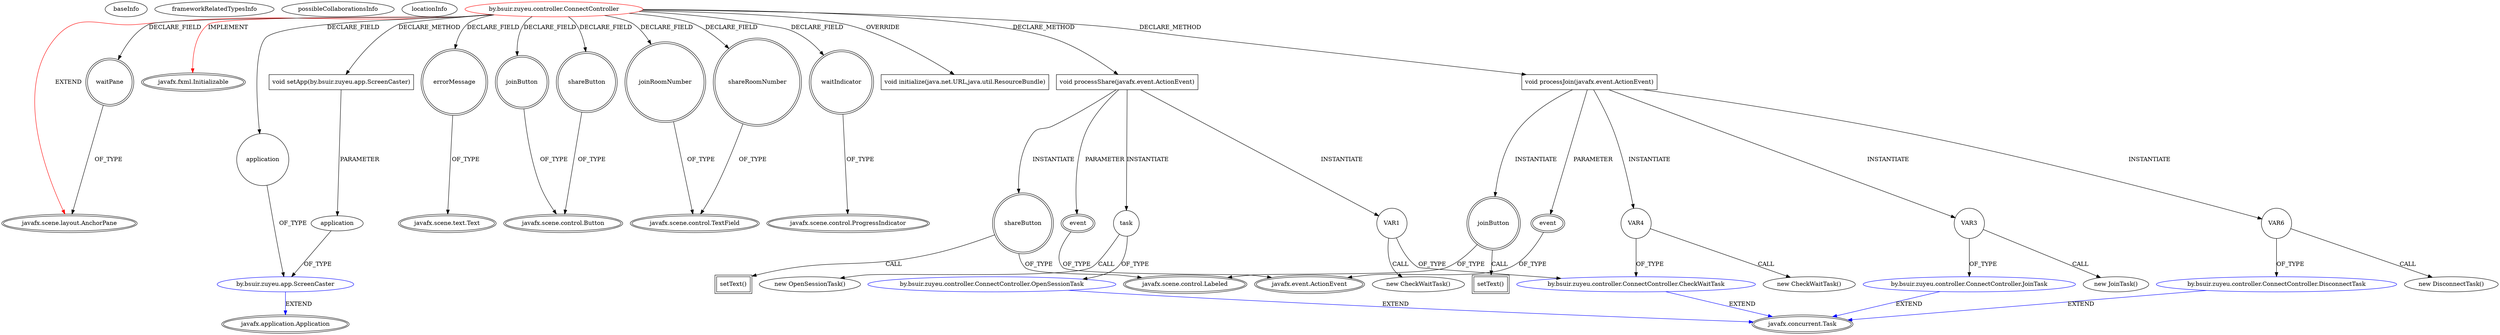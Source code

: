 digraph {
baseInfo[graphId=2678,category="extension_graph",isAnonymous=false,possibleRelation=true]
frameworkRelatedTypesInfo[0="javafx.scene.layout.AnchorPane",1="javafx.fxml.Initializable"]
possibleCollaborationsInfo[0="2678~CLIENT_METHOD_DECLARATION-INSTANTIATION-~javafx.scene.layout.AnchorPane javafx.fxml.Initializable ~javafx.concurrent.Task ~false~false",1="2678~CLIENT_METHOD_DECLARATION-INSTANTIATION-CLIENT_METHOD_DECLARATION-INSTANTIATION-~javafx.scene.layout.AnchorPane javafx.fxml.Initializable ~javafx.concurrent.Task ~false~false",2="2678~CLIENT_METHOD_DECLARATION-PARAMETER_DECLARATION-FIELD_DECLARATION-~javafx.scene.layout.AnchorPane javafx.fxml.Initializable ~javafx.application.Application ~false~false"]
locationInfo[projectName="fieryphoenix-screen-caster",filePath="/fieryphoenix-screen-caster/screen-caster-master/ScreenCaster/src/by/bsuir/zuyeu/controller/ConnectController.java",contextSignature="ConnectController",graphId="2678"]
0[label="by.bsuir.zuyeu.controller.ConnectController",vertexType="ROOT_CLIENT_CLASS_DECLARATION",isFrameworkType=false,color=red]
1[label="javafx.scene.layout.AnchorPane",vertexType="FRAMEWORK_CLASS_TYPE",isFrameworkType=true,peripheries=2]
2[label="javafx.fxml.Initializable",vertexType="FRAMEWORK_INTERFACE_TYPE",isFrameworkType=true,peripheries=2]
3[label="application",vertexType="FIELD_DECLARATION",isFrameworkType=false,shape=circle]
4[label="by.bsuir.zuyeu.app.ScreenCaster",vertexType="REFERENCE_CLIENT_CLASS_DECLARATION",isFrameworkType=false,color=blue]
5[label="javafx.application.Application",vertexType="FRAMEWORK_CLASS_TYPE",isFrameworkType=true,peripheries=2]
6[label="errorMessage",vertexType="FIELD_DECLARATION",isFrameworkType=true,peripheries=2,shape=circle]
7[label="javafx.scene.text.Text",vertexType="FRAMEWORK_CLASS_TYPE",isFrameworkType=true,peripheries=2]
8[label="joinButton",vertexType="FIELD_DECLARATION",isFrameworkType=true,peripheries=2,shape=circle]
9[label="javafx.scene.control.Button",vertexType="FRAMEWORK_CLASS_TYPE",isFrameworkType=true,peripheries=2]
10[label="joinRoomNumber",vertexType="FIELD_DECLARATION",isFrameworkType=true,peripheries=2,shape=circle]
11[label="javafx.scene.control.TextField",vertexType="FRAMEWORK_CLASS_TYPE",isFrameworkType=true,peripheries=2]
12[label="shareButton",vertexType="FIELD_DECLARATION",isFrameworkType=true,peripheries=2,shape=circle]
14[label="shareRoomNumber",vertexType="FIELD_DECLARATION",isFrameworkType=true,peripheries=2,shape=circle]
16[label="waitIndicator",vertexType="FIELD_DECLARATION",isFrameworkType=true,peripheries=2,shape=circle]
17[label="javafx.scene.control.ProgressIndicator",vertexType="FRAMEWORK_CLASS_TYPE",isFrameworkType=true,peripheries=2]
18[label="waitPane",vertexType="FIELD_DECLARATION",isFrameworkType=true,peripheries=2,shape=circle]
20[label="void initialize(java.net.URL,java.util.ResourceBundle)",vertexType="OVERRIDING_METHOD_DECLARATION",isFrameworkType=false,shape=box]
21[label="void setApp(by.bsuir.zuyeu.app.ScreenCaster)",vertexType="CLIENT_METHOD_DECLARATION",isFrameworkType=false,shape=box]
22[label="application",vertexType="PARAMETER_DECLARATION",isFrameworkType=false]
24[label="void processShare(javafx.event.ActionEvent)",vertexType="CLIENT_METHOD_DECLARATION",isFrameworkType=false,shape=box]
25[label="event",vertexType="PARAMETER_DECLARATION",isFrameworkType=true,peripheries=2]
26[label="javafx.event.ActionEvent",vertexType="FRAMEWORK_CLASS_TYPE",isFrameworkType=true,peripheries=2]
28[label="task",vertexType="VARIABLE_EXPRESION",isFrameworkType=false,shape=circle]
29[label="by.bsuir.zuyeu.controller.ConnectController.OpenSessionTask",vertexType="REFERENCE_CLIENT_CLASS_DECLARATION",isFrameworkType=false,color=blue]
30[label="javafx.concurrent.Task",vertexType="FRAMEWORK_CLASS_TYPE",isFrameworkType=true,peripheries=2]
27[label="new OpenSessionTask()",vertexType="CONSTRUCTOR_CALL",isFrameworkType=false]
32[label="VAR1",vertexType="VARIABLE_EXPRESION",isFrameworkType=false,shape=circle]
33[label="by.bsuir.zuyeu.controller.ConnectController.CheckWaitTask",vertexType="REFERENCE_CLIENT_CLASS_DECLARATION",isFrameworkType=false,color=blue]
31[label="new CheckWaitTask()",vertexType="CONSTRUCTOR_CALL",isFrameworkType=false]
35[label="shareButton",vertexType="VARIABLE_EXPRESION",isFrameworkType=true,peripheries=2,shape=circle]
37[label="javafx.scene.control.Labeled",vertexType="FRAMEWORK_CLASS_TYPE",isFrameworkType=true,peripheries=2]
36[label="setText()",vertexType="INSIDE_CALL",isFrameworkType=true,peripheries=2,shape=box]
38[label="void processJoin(javafx.event.ActionEvent)",vertexType="CLIENT_METHOD_DECLARATION",isFrameworkType=false,shape=box]
39[label="event",vertexType="PARAMETER_DECLARATION",isFrameworkType=true,peripheries=2]
42[label="VAR3",vertexType="VARIABLE_EXPRESION",isFrameworkType=false,shape=circle]
43[label="by.bsuir.zuyeu.controller.ConnectController.JoinTask",vertexType="REFERENCE_CLIENT_CLASS_DECLARATION",isFrameworkType=false,color=blue]
41[label="new JoinTask()",vertexType="CONSTRUCTOR_CALL",isFrameworkType=false]
46[label="VAR4",vertexType="VARIABLE_EXPRESION",isFrameworkType=false,shape=circle]
45[label="new CheckWaitTask()",vertexType="CONSTRUCTOR_CALL",isFrameworkType=false]
48[label="joinButton",vertexType="VARIABLE_EXPRESION",isFrameworkType=true,peripheries=2,shape=circle]
49[label="setText()",vertexType="INSIDE_CALL",isFrameworkType=true,peripheries=2,shape=box]
52[label="VAR6",vertexType="VARIABLE_EXPRESION",isFrameworkType=false,shape=circle]
53[label="by.bsuir.zuyeu.controller.ConnectController.DisconnectTask",vertexType="REFERENCE_CLIENT_CLASS_DECLARATION",isFrameworkType=false,color=blue]
51[label="new DisconnectTask()",vertexType="CONSTRUCTOR_CALL",isFrameworkType=false]
0->1[label="EXTEND",color=red]
0->2[label="IMPLEMENT",color=red]
0->3[label="DECLARE_FIELD"]
4->5[label="EXTEND",color=blue]
3->4[label="OF_TYPE"]
0->6[label="DECLARE_FIELD"]
6->7[label="OF_TYPE"]
0->8[label="DECLARE_FIELD"]
8->9[label="OF_TYPE"]
0->10[label="DECLARE_FIELD"]
10->11[label="OF_TYPE"]
0->12[label="DECLARE_FIELD"]
12->9[label="OF_TYPE"]
0->14[label="DECLARE_FIELD"]
14->11[label="OF_TYPE"]
0->16[label="DECLARE_FIELD"]
16->17[label="OF_TYPE"]
0->18[label="DECLARE_FIELD"]
18->1[label="OF_TYPE"]
0->20[label="OVERRIDE"]
0->21[label="DECLARE_METHOD"]
22->4[label="OF_TYPE"]
21->22[label="PARAMETER"]
0->24[label="DECLARE_METHOD"]
25->26[label="OF_TYPE"]
24->25[label="PARAMETER"]
24->28[label="INSTANTIATE"]
29->30[label="EXTEND",color=blue]
28->29[label="OF_TYPE"]
28->27[label="CALL"]
24->32[label="INSTANTIATE"]
33->30[label="EXTEND",color=blue]
32->33[label="OF_TYPE"]
32->31[label="CALL"]
24->35[label="INSTANTIATE"]
35->37[label="OF_TYPE"]
35->36[label="CALL"]
0->38[label="DECLARE_METHOD"]
39->26[label="OF_TYPE"]
38->39[label="PARAMETER"]
38->42[label="INSTANTIATE"]
43->30[label="EXTEND",color=blue]
42->43[label="OF_TYPE"]
42->41[label="CALL"]
38->46[label="INSTANTIATE"]
46->33[label="OF_TYPE"]
46->45[label="CALL"]
38->48[label="INSTANTIATE"]
48->37[label="OF_TYPE"]
48->49[label="CALL"]
38->52[label="INSTANTIATE"]
53->30[label="EXTEND",color=blue]
52->53[label="OF_TYPE"]
52->51[label="CALL"]
}
